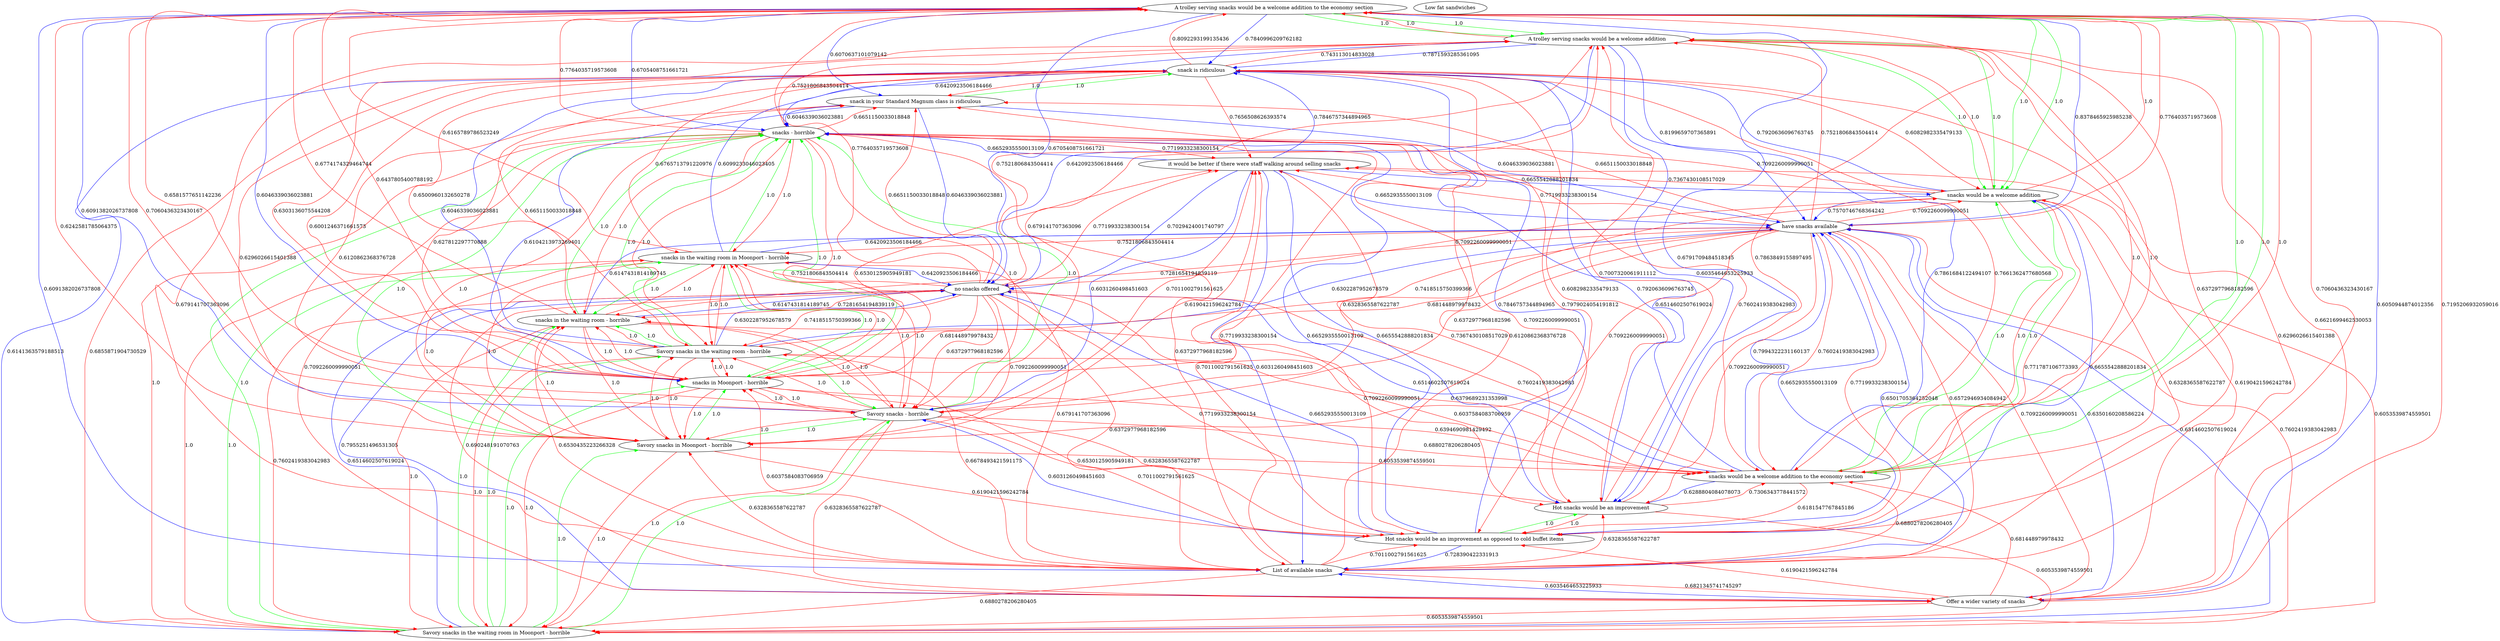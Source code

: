 digraph rawGraph {
"A trolley serving snacks would be a welcome addition to the economy section";"A trolley serving snacks would be a welcome addition";"snacks would be a welcome addition";"snacks would be a welcome addition to the economy section";"Hot snacks would be an improvement as opposed to cold buffet items";"Hot snacks would be an improvement";"List of available snacks";"Low fat sandwiches";"Offer a wider variety of snacks";"Savory snacks in the waiting room in Moonport - horrible";"Savory snacks in Moonport - horrible";"Savory snacks - horrible";"snacks - horrible";"snacks in Moonport - horrible";"Savory snacks in the waiting room - horrible";"snacks in the waiting room - horrible";"snacks in the waiting room in Moonport - horrible";"have snacks available";"it would be better if there were staff walking around selling snacks";"no snacks offered";"snack in your Standard Magnum class is ridiculous";"snack is ridiculous";"A trolley serving snacks would be a welcome addition to the economy section" -> "A trolley serving snacks would be a welcome addition" [label=1.0] [color=green]
"A trolley serving snacks would be a welcome addition" -> "snacks would be a welcome addition" [label=1.0] [color=green]
"A trolley serving snacks would be a welcome addition to the economy section" -> "snacks would be a welcome addition to the economy section" [label=1.0] [color=green]
"snacks would be a welcome addition to the economy section" -> "snacks would be a welcome addition" [label=1.0] [color=green]
"A trolley serving snacks would be a welcome addition to the economy section" -> "snacks would be a welcome addition" [label=1.0] [color=green]
"A trolley serving snacks would be a welcome addition to the economy section" -> "A trolley serving snacks would be a welcome addition" [label=1.0] [color=green]
"A trolley serving snacks would be a welcome addition" -> "snacks would be a welcome addition" [label=1.0] [color=green]
"A trolley serving snacks would be a welcome addition to the economy section" -> "snacks would be a welcome addition to the economy section" [label=1.0] [color=green]
"snacks would be a welcome addition to the economy section" -> "snacks would be a welcome addition" [label=1.0] [color=green]
"A trolley serving snacks would be a welcome addition to the economy section" -> "snacks would be a welcome addition" [label=1.0] [color=green]
"A trolley serving snacks would be a welcome addition" -> "A trolley serving snacks would be a welcome addition to the economy section" [label=1.0] [color=red]
"A trolley serving snacks would be a welcome addition" -> "snacks would be a welcome addition to the economy section" [label=1.0] [color=red]
"snacks would be a welcome addition" -> "A trolley serving snacks would be a welcome addition to the economy section" [label=1.0] [color=red]
"snacks would be a welcome addition" -> "A trolley serving snacks would be a welcome addition" [label=1.0] [color=red]
"snacks would be a welcome addition" -> "snacks would be a welcome addition to the economy section" [label=1.0] [color=red]
"snacks would be a welcome addition to the economy section" -> "A trolley serving snacks would be a welcome addition to the economy section" [label=1.0] [color=red]
"snacks would be a welcome addition to the economy section" -> "A trolley serving snacks would be a welcome addition" [label=1.0] [color=red]
"Hot snacks would be an improvement as opposed to cold buffet items" -> "Hot snacks would be an improvement" [label=1.0] [color=green]
"Hot snacks would be an improvement" -> "Hot snacks would be an improvement as opposed to cold buffet items" [label=1.0] [color=red]
"A trolley serving snacks would be a welcome addition to the economy section" -> "Hot snacks would be an improvement" [label=0.6791709484518345] [color=blue]
"A trolley serving snacks would be a welcome addition" -> "Hot snacks would be an improvement as opposed to cold buffet items" [label=0.6372977968182596] [color=red]
"A trolley serving snacks would be a welcome addition" -> "Hot snacks would be an improvement" [label=0.6035464653225933] [color=blue]
"snacks would be a welcome addition" -> "Hot snacks would be an improvement as opposed to cold buffet items" [label=0.771787106773393] [color=red]
"snacks would be a welcome addition to the economy section" -> "Hot snacks would be an improvement as opposed to cold buffet items" [label=0.6181547767845186] [color=red]
"snacks would be a welcome addition to the economy section" -> "Hot snacks would be an improvement" [label=0.6288804084078073] [color=blue]
"Hot snacks would be an improvement as opposed to cold buffet items" -> "snacks would be a welcome addition" [label=0.6655542888201834] [color=blue]
"Hot snacks would be an improvement" -> "A trolley serving snacks would be a welcome addition to the economy section" [label=0.7863849155897495] [color=red]
"Hot snacks would be an improvement" -> "A trolley serving snacks would be a welcome addition" [label=0.7007320061911112] [color=red]
"Hot snacks would be an improvement" -> "snacks would be a welcome addition to the economy section" [label=0.7306343778441572] [color=red]
"A trolley serving snacks would be a welcome addition to the economy section" -> "List of available snacks" [label=0.6091382026737808] [color=blue]
"Hot snacks would be an improvement as opposed to cold buffet items" -> "List of available snacks" [label=0.728390422331913] [color=blue]
"List of available snacks" -> "A trolley serving snacks would be a welcome addition to the economy section" [label=0.7060436323430167] [color=red]
"List of available snacks" -> "A trolley serving snacks would be a welcome addition" [label=0.679141707363096] [color=red]
"List of available snacks" -> "snacks would be a welcome addition" [label=0.6328365587622787] [color=red]
"List of available snacks" -> "snacks would be a welcome addition to the economy section" [label=0.6880278206280405] [color=red]
"List of available snacks" -> "Hot snacks would be an improvement as opposed to cold buffet items" [label=0.7011002791561625] [color=red]
"List of available snacks" -> "Hot snacks would be an improvement" [label=0.6328365587622787] [color=red]
"A trolley serving snacks would be a welcome addition to the economy section" -> "Offer a wider variety of snacks" [label=0.6050944874012356] [color=blue]
"List of available snacks" -> "Offer a wider variety of snacks" [label=0.6821345741745297] [color=red]
"Offer a wider variety of snacks" -> "A trolley serving snacks would be a welcome addition to the economy section" [label=0.7195206932059016] [color=red]
"Offer a wider variety of snacks" -> "A trolley serving snacks would be a welcome addition" [label=0.6621699462530053] [color=red]
"Offer a wider variety of snacks" -> "snacks would be a welcome addition to the economy section" [label=0.681448979978432] [color=red]
"Offer a wider variety of snacks" -> "Hot snacks would be an improvement as opposed to cold buffet items" [label=0.6190421596242784] [color=red]
"Offer a wider variety of snacks" -> "List of available snacks" [label=0.6035464653225933] [color=blue]
"Savory snacks in the waiting room in Moonport - horrible" -> "Savory snacks in Moonport - horrible" [label=1.0] [color=green]
"Savory snacks in Moonport - horrible" -> "Savory snacks - horrible" [label=1.0] [color=green]
"Savory snacks - horrible" -> "snacks - horrible" [label=1.0] [color=green]
"Savory snacks in Moonport - horrible" -> "snacks in Moonport - horrible" [label=1.0] [color=green]
"snacks in Moonport - horrible" -> "snacks - horrible" [label=1.0] [color=green]
"Savory snacks in the waiting room in Moonport - horrible" -> "Savory snacks in the waiting room - horrible" [label=1.0] [color=green]
"Savory snacks in the waiting room - horrible" -> "Savory snacks - horrible" [label=1.0] [color=green]
"Savory snacks in the waiting room - horrible" -> "snacks in the waiting room - horrible" [label=1.0] [color=green]
"snacks in the waiting room - horrible" -> "snacks - horrible" [label=1.0] [color=green]
"Savory snacks in the waiting room in Moonport - horrible" -> "snacks in the waiting room in Moonport - horrible" [label=1.0] [color=green]
"snacks in the waiting room in Moonport - horrible" -> "snacks in Moonport - horrible" [label=1.0] [color=green]
"snacks in the waiting room in Moonport - horrible" -> "snacks in the waiting room - horrible" [label=1.0] [color=green]
"Savory snacks in the waiting room in Moonport - horrible" -> "snacks in Moonport - horrible" [label=1.0] [color=green]
"Savory snacks in the waiting room in Moonport - horrible" -> "Savory snacks - horrible" [label=1.0] [color=green]
"Savory snacks in the waiting room in Moonport - horrible" -> "snacks in the waiting room - horrible" [label=1.0] [color=green]
"Savory snacks in Moonport - horrible" -> "snacks - horrible" [label=1.0] [color=green]
"Savory snacks in the waiting room - horrible" -> "snacks - horrible" [label=1.0] [color=green]
"snacks in the waiting room in Moonport - horrible" -> "snacks - horrible" [label=1.0] [color=green]
"Savory snacks in the waiting room in Moonport - horrible" -> "snacks - horrible" [label=1.0] [color=green]
"Savory snacks in Moonport - horrible" -> "Savory snacks in the waiting room in Moonport - horrible" [label=1.0] [color=red]
"Savory snacks in Moonport - horrible" -> "Savory snacks in the waiting room - horrible" [label=1.0] [color=red]
"Savory snacks in Moonport - horrible" -> "snacks in the waiting room - horrible" [label=1.0] [color=red]
"Savory snacks in Moonport - horrible" -> "snacks in the waiting room in Moonport - horrible" [label=1.0] [color=red]
"Savory snacks - horrible" -> "Savory snacks in the waiting room in Moonport - horrible" [label=1.0] [color=red]
"Savory snacks - horrible" -> "Savory snacks in Moonport - horrible" [label=1.0] [color=red]
"Savory snacks - horrible" -> "snacks in Moonport - horrible" [label=1.0] [color=red]
"Savory snacks - horrible" -> "Savory snacks in the waiting room - horrible" [label=1.0] [color=red]
"Savory snacks - horrible" -> "snacks in the waiting room - horrible" [label=1.0] [color=red]
"Savory snacks - horrible" -> "snacks in the waiting room in Moonport - horrible" [label=1.0] [color=red]
"snacks - horrible" -> "Savory snacks in the waiting room in Moonport - horrible" [label=1.0] [color=red]
"snacks - horrible" -> "Savory snacks in Moonport - horrible" [label=1.0] [color=red]
"snacks - horrible" -> "Savory snacks - horrible" [label=1.0] [color=red]
"snacks - horrible" -> "snacks in Moonport - horrible" [label=1.0] [color=red]
"snacks - horrible" -> "Savory snacks in the waiting room - horrible" [label=1.0] [color=red]
"snacks - horrible" -> "snacks in the waiting room - horrible" [label=1.0] [color=red]
"snacks - horrible" -> "snacks in the waiting room in Moonport - horrible" [label=1.0] [color=red]
"snacks in Moonport - horrible" -> "Savory snacks in the waiting room in Moonport - horrible" [label=1.0] [color=red]
"snacks in Moonport - horrible" -> "Savory snacks in Moonport - horrible" [label=1.0] [color=red]
"snacks in Moonport - horrible" -> "Savory snacks - horrible" [label=1.0] [color=red]
"snacks in Moonport - horrible" -> "Savory snacks in the waiting room - horrible" [label=1.0] [color=red]
"snacks in Moonport - horrible" -> "snacks in the waiting room - horrible" [label=1.0] [color=red]
"snacks in Moonport - horrible" -> "snacks in the waiting room in Moonport - horrible" [label=1.0] [color=red]
"Savory snacks in the waiting room - horrible" -> "Savory snacks in the waiting room in Moonport - horrible" [label=1.0] [color=red]
"Savory snacks in the waiting room - horrible" -> "Savory snacks in Moonport - horrible" [label=1.0] [color=red]
"Savory snacks in the waiting room - horrible" -> "snacks in Moonport - horrible" [label=1.0] [color=red]
"Savory snacks in the waiting room - horrible" -> "snacks in the waiting room in Moonport - horrible" [label=1.0] [color=red]
"snacks in the waiting room - horrible" -> "Savory snacks in the waiting room in Moonport - horrible" [label=1.0] [color=red]
"snacks in the waiting room - horrible" -> "Savory snacks in Moonport - horrible" [label=1.0] [color=red]
"snacks in the waiting room - horrible" -> "Savory snacks - horrible" [label=1.0] [color=red]
"snacks in the waiting room - horrible" -> "snacks in Moonport - horrible" [label=1.0] [color=red]
"snacks in the waiting room - horrible" -> "Savory snacks in the waiting room - horrible" [label=1.0] [color=red]
"snacks in the waiting room - horrible" -> "snacks in the waiting room in Moonport - horrible" [label=1.0] [color=red]
"snacks in the waiting room in Moonport - horrible" -> "Savory snacks in the waiting room in Moonport - horrible" [label=1.0] [color=red]
"snacks in the waiting room in Moonport - horrible" -> "Savory snacks in Moonport - horrible" [label=1.0] [color=red]
"snacks in the waiting room in Moonport - horrible" -> "Savory snacks - horrible" [label=1.0] [color=red]
"snacks in the waiting room in Moonport - horrible" -> "Savory snacks in the waiting room - horrible" [label=1.0] [color=red]
"A trolley serving snacks would be a welcome addition to the economy section" -> "Savory snacks - horrible" [label=0.6091382026737808] [color=blue]
"A trolley serving snacks would be a welcome addition to the economy section" -> "snacks - horrible" [label=0.6705408751661721] [color=blue]
"A trolley serving snacks would be a welcome addition" -> "snacks - horrible" [label=0.6420923506184466] [color=blue]
"snacks would be a welcome addition" -> "Savory snacks in the waiting room in Moonport - horrible" [label=0.6053539874559501] [color=red]
"snacks would be a welcome addition to the economy section" -> "snacks - horrible" [label=0.6514602507619024] [color=blue]
"Hot snacks would be an improvement as opposed to cold buffet items" -> "Savory snacks - horrible" [label=0.6031260498451603] [color=blue]
"Hot snacks would be an improvement as opposed to cold buffet items" -> "snacks - horrible" [label=0.6652935550013109] [color=blue]
"Hot snacks would be an improvement" -> "Savory snacks in the waiting room in Moonport - horrible" [label=0.6053539874559501] [color=red]
"List of available snacks" -> "Savory snacks in the waiting room in Moonport - horrible" [label=0.6880278206280405] [color=red]
"List of available snacks" -> "Savory snacks in Moonport - horrible" [label=0.6328365587622787] [color=red]
"List of available snacks" -> "snacks in Moonport - horrible" [label=0.6037584083706959] [color=red]
"List of available snacks" -> "Savory snacks in the waiting room - horrible" [label=0.6678493421591175] [color=red]
"List of available snacks" -> "snacks in the waiting room - horrible" [label=0.6530435223266328] [color=red]
"List of available snacks" -> "snacks in the waiting room in Moonport - horrible" [label=0.679141707363096] [color=red]
"Offer a wider variety of snacks" -> "Savory snacks in the waiting room in Moonport - horrible" [label=0.6053539874559501] [color=red]
"Savory snacks in Moonport - horrible" -> "A trolley serving snacks would be a welcome addition to the economy section" [label=0.6242581785064375] [color=red]
"Savory snacks in Moonport - horrible" -> "snacks would be a welcome addition to the economy section" [label=0.6053539874559501] [color=red]
"Savory snacks in Moonport - horrible" -> "Hot snacks would be an improvement as opposed to cold buffet items" [label=0.6190421596242784] [color=red]
"Savory snacks - horrible" -> "A trolley serving snacks would be a welcome addition to the economy section" [label=0.7060436323430167] [color=red]
"Savory snacks - horrible" -> "A trolley serving snacks would be a welcome addition" [label=0.679141707363096] [color=red]
"Savory snacks - horrible" -> "snacks would be a welcome addition" [label=0.6328365587622787] [color=red]
"Savory snacks - horrible" -> "snacks would be a welcome addition to the economy section" [label=0.6880278206280405] [color=red]
"Savory snacks - horrible" -> "Hot snacks would be an improvement as opposed to cold buffet items" [label=0.7011002791561625] [color=red]
"Savory snacks - horrible" -> "Hot snacks would be an improvement" [label=0.6328365587622787] [color=red]
"Savory snacks - horrible" -> "Offer a wider variety of snacks" [label=0.6328365587622787] [color=red]
"snacks - horrible" -> "A trolley serving snacks would be a welcome addition to the economy section" [label=0.7764035719573608] [color=red]
"snacks - horrible" -> "A trolley serving snacks would be a welcome addition" [label=0.7521806843504414] [color=red]
"snacks - horrible" -> "snacks would be a welcome addition" [label=0.7092260099990051] [color=red]
"snacks - horrible" -> "snacks would be a welcome addition to the economy section" [label=0.7602419383042983] [color=red]
"snacks - horrible" -> "Hot snacks would be an improvement as opposed to cold buffet items" [label=0.7719933238300154] [color=red]
"snacks - horrible" -> "Hot snacks would be an improvement" [label=0.7092260099990051] [color=red]
"snacks - horrible" -> "List of available snacks" [label=0.6372977968182596] [color=red]
"snacks - horrible" -> "Offer a wider variety of snacks" [label=0.7092260099990051] [color=red]
"snacks in Moonport - horrible" -> "A trolley serving snacks would be a welcome addition to the economy section" [label=0.6581577651142236] [color=red]
"snacks in Moonport - horrible" -> "A trolley serving snacks would be a welcome addition" [label=0.6303136075544208] [color=red]
"snacks in Moonport - horrible" -> "snacks would be a welcome addition to the economy section" [label=0.6394690981429492] [color=red]
"snacks in Moonport - horrible" -> "Hot snacks would be an improvement as opposed to cold buffet items" [label=0.6530125905949181] [color=red]
"Savory snacks in the waiting room - horrible" -> "A trolley serving snacks would be a welcome addition to the economy section" [label=0.6437805400788192] [color=red]
"Savory snacks in the waiting room - horrible" -> "snacks would be a welcome addition to the economy section" [label=0.6037584083706959] [color=red]
"snacks in the waiting room - horrible" -> "A trolley serving snacks would be a welcome addition to the economy section" [label=0.6774174329464744] [color=red]
"snacks in the waiting room - horrible" -> "snacks would be a welcome addition to the economy section" [label=0.6379689231353998] [color=red]
"snacks in the waiting room in Moonport - horrible" -> "A trolley serving snacks would be a welcome addition to the economy section" [label=0.6165789786523249] [color=red]
"A trolley serving snacks would be a welcome addition to the economy section" -> "have snacks available" [label=0.8378465925985238] [color=blue]
"A trolley serving snacks would be a welcome addition" -> "have snacks available" [label=0.8199659707365891] [color=blue]
"snacks would be a welcome addition" -> "have snacks available" [label=0.7570746768364242] [color=blue]
"snacks would be a welcome addition to the economy section" -> "have snacks available" [label=0.7994322231160137] [color=blue]
"Hot snacks would be an improvement as opposed to cold buffet items" -> "have snacks available" [label=0.6652935550013109] [color=blue]
"List of available snacks" -> "have snacks available" [label=0.6501705364252048] [color=blue]
"Offer a wider variety of snacks" -> "have snacks available" [label=0.6350160208586224] [color=blue]
"Savory snacks in the waiting room in Moonport - horrible" -> "have snacks available" [label=0.6514602507619024] [color=blue]
"Savory snacks in the waiting room - horrible" -> "have snacks available" [label=0.6302287952678579] [color=blue]
"snacks in the waiting room - horrible" -> "have snacks available" [label=0.6147431814189745] [color=blue]
"snacks in the waiting room in Moonport - horrible" -> "have snacks available" [label=0.6420923506184466] [color=blue]
"have snacks available" -> "A trolley serving snacks would be a welcome addition to the economy section" [label=0.7764035719573608] [color=red]
"have snacks available" -> "A trolley serving snacks would be a welcome addition" [label=0.7521806843504414] [color=red]
"have snacks available" -> "snacks would be a welcome addition" [label=0.7092260099990051] [color=red]
"have snacks available" -> "snacks would be a welcome addition to the economy section" [label=0.7602419383042983] [color=red]
"have snacks available" -> "Hot snacks would be an improvement as opposed to cold buffet items" [label=0.7719933238300154] [color=red]
"have snacks available" -> "Hot snacks would be an improvement" [label=0.7092260099990051] [color=red]
"have snacks available" -> "List of available snacks" [label=0.6572946934084942] [color=red]
"have snacks available" -> "Offer a wider variety of snacks" [label=0.7092260099990051] [color=red]
"have snacks available" -> "Savory snacks in the waiting room in Moonport - horrible" [label=0.7602419383042983] [color=red]
"have snacks available" -> "Savory snacks in Moonport - horrible" [label=0.7092260099990051] [color=red]
"have snacks available" -> "Savory snacks - horrible" [label=0.6372977968182596] [color=red]
"have snacks available" -> "snacks in Moonport - horrible" [label=0.681448979978432] [color=red]
"have snacks available" -> "Savory snacks in the waiting room - horrible" [label=0.7418515750399366] [color=red]
"have snacks available" -> "snacks in the waiting room - horrible" [label=0.7281654194839119] [color=red]
"have snacks available" -> "snacks in the waiting room in Moonport - horrible" [label=0.7521806843504414] [color=red]
"snacks would be a welcome addition" -> "it would be better if there were staff walking around selling snacks" [label=0.7367430108517029] [color=red]
"Hot snacks would be an improvement" -> "it would be better if there were staff walking around selling snacks" [label=0.7367430108517029] [color=red]
"List of available snacks" -> "it would be better if there were staff walking around selling snacks" [label=0.7011002791561625] [color=red]
"Offer a wider variety of snacks" -> "it would be better if there were staff walking around selling snacks" [label=0.6190421596242784] [color=red]
"Savory snacks in Moonport - horrible" -> "it would be better if there were staff walking around selling snacks" [label=0.6190421596242784] [color=red]
"Savory snacks - horrible" -> "it would be better if there were staff walking around selling snacks" [label=0.7011002791561625] [color=red]
"snacks - horrible" -> "it would be better if there were staff walking around selling snacks" [label=0.7719933238300154] [color=red]
"snacks in Moonport - horrible" -> "it would be better if there were staff walking around selling snacks" [label=0.6530125905949181] [color=red]
"have snacks available" -> "it would be better if there were staff walking around selling snacks" [label=0.7719933238300154] [color=red]
"it would be better if there were staff walking around selling snacks" -> "snacks would be a welcome addition" [label=0.6655542888201834] [color=blue]
"it would be better if there were staff walking around selling snacks" -> "Hot snacks would be an improvement" [label=0.6655542888201834] [color=blue]
"it would be better if there were staff walking around selling snacks" -> "List of available snacks" [label=0.6031260498451603] [color=blue]
"it would be better if there were staff walking around selling snacks" -> "Savory snacks - horrible" [label=0.6031260498451603] [color=blue]
"it would be better if there were staff walking around selling snacks" -> "snacks - horrible" [label=0.6652935550013109] [color=blue]
"it would be better if there were staff walking around selling snacks" -> "have snacks available" [label=0.6652935550013109] [color=blue]
"A trolley serving snacks would be a welcome addition to the economy section" -> "no snacks offered" [label=0.6705408751661721] [color=blue]
"A trolley serving snacks would be a welcome addition" -> "no snacks offered" [label=0.6420923506184466] [color=blue]
"snacks would be a welcome addition to the economy section" -> "no snacks offered" [label=0.6514602507619024] [color=blue]
"Hot snacks would be an improvement as opposed to cold buffet items" -> "no snacks offered" [label=0.6652935550013109] [color=blue]
"Offer a wider variety of snacks" -> "no snacks offered" [label=0.7955251496531305] [color=blue]
"Savory snacks in the waiting room in Moonport - horrible" -> "no snacks offered" [label=0.6514602507619024] [color=blue]
"Savory snacks in the waiting room - horrible" -> "no snacks offered" [label=0.6302287952678579] [color=blue]
"snacks in the waiting room - horrible" -> "no snacks offered" [label=0.6147431814189745] [color=blue]
"snacks in the waiting room in Moonport - horrible" -> "no snacks offered" [label=0.6420923506184466] [color=blue]
"it would be better if there were staff walking around selling snacks" -> "no snacks offered" [label=0.7029424001740797] [color=blue]
"no snacks offered" -> "A trolley serving snacks would be a welcome addition to the economy section" [label=0.7764035719573608] [color=red]
"no snacks offered" -> "A trolley serving snacks would be a welcome addition" [label=0.7521806843504414] [color=red]
"no snacks offered" -> "snacks would be a welcome addition" [label=0.7092260099990051] [color=red]
"no snacks offered" -> "snacks would be a welcome addition to the economy section" [label=0.7602419383042983] [color=red]
"no snacks offered" -> "Hot snacks would be an improvement as opposed to cold buffet items" [label=0.7719933238300154] [color=red]
"no snacks offered" -> "Hot snacks would be an improvement" [label=0.7092260099990051] [color=red]
"no snacks offered" -> "List of available snacks" [label=0.6372977968182596] [color=red]
"no snacks offered" -> "Offer a wider variety of snacks" [label=0.690248191070763] [color=red]
"no snacks offered" -> "Savory snacks in the waiting room in Moonport - horrible" [label=0.7602419383042983] [color=red]
"no snacks offered" -> "Savory snacks in Moonport - horrible" [label=0.7092260099990051] [color=red]
"no snacks offered" -> "Savory snacks - horrible" [label=0.6372977968182596] [color=red]
"no snacks offered" -> "snacks in Moonport - horrible" [label=0.681448979978432] [color=red]
"no snacks offered" -> "Savory snacks in the waiting room - horrible" [label=0.7418515750399366] [color=red]
"no snacks offered" -> "snacks in the waiting room - horrible" [label=0.7281654194839119] [color=red]
"no snacks offered" -> "snacks in the waiting room in Moonport - horrible" [label=0.7521806843504414] [color=red]
"no snacks offered" -> "it would be better if there were staff walking around selling snacks" [label=0.7719933238300154] [color=red]
"snack in your Standard Magnum class is ridiculous" -> "snack is ridiculous" [label=1.0] [color=green]
"snack is ridiculous" -> "snack in your Standard Magnum class is ridiculous" [label=1.0] [color=red]
"A trolley serving snacks would be a welcome addition to the economy section" -> "snack in your Standard Magnum class is ridiculous" [label=0.6070637101079142] [color=blue]
"A trolley serving snacks would be a welcome addition to the economy section" -> "snack is ridiculous" [label=0.7840996209762182] [color=blue]
"A trolley serving snacks would be a welcome addition" -> "snack is ridiculous" [label=0.7871593285361095] [color=blue]
"snacks would be a welcome addition" -> "snack is ridiculous" [label=0.7920636096763745] [color=blue]
"snacks would be a welcome addition to the economy section" -> "snack is ridiculous" [label=0.7861684122494107] [color=blue]
"Hot snacks would be an improvement as opposed to cold buffet items" -> "snack is ridiculous" [label=0.7846757344894965] [color=blue]
"Hot snacks would be an improvement" -> "snack is ridiculous" [label=0.7920636096763745] [color=blue]
"List of available snacks" -> "snack in your Standard Magnum class is ridiculous" [label=0.6120862368376728] [color=red]
"Savory snacks in the waiting room in Moonport - horrible" -> "snack is ridiculous" [label=0.6141363579188513] [color=blue]
"Savory snacks - horrible" -> "snack in your Standard Magnum class is ridiculous" [label=0.6120862368376728] [color=red]
"snacks - horrible" -> "snack in your Standard Magnum class is ridiculous" [label=0.6651150033018848] [color=red]
"snacks in Moonport - horrible" -> "snack in your Standard Magnum class is ridiculous" [label=0.627812297770888] [color=red]
"Savory snacks in the waiting room - horrible" -> "snack is ridiculous" [label=0.6046339036023881] [color=blue]
"snacks in the waiting room in Moonport - horrible" -> "snack is ridiculous" [label=0.6099233046023405] [color=blue]
"have snacks available" -> "snack in your Standard Magnum class is ridiculous" [label=0.6651150033018848] [color=red]
"it would be better if there were staff walking around selling snacks" -> "snack is ridiculous" [label=0.7846757344894965] [color=blue]
"no snacks offered" -> "snack in your Standard Magnum class is ridiculous" [label=0.6651150033018848] [color=red]
"snack in your Standard Magnum class is ridiculous" -> "snacks - horrible" [label=0.6046339036023881] [color=blue]
"snack in your Standard Magnum class is ridiculous" -> "snacks in Moonport - horrible" [label=0.6104213973269401] [color=blue]
"snack in your Standard Magnum class is ridiculous" -> "have snacks available" [label=0.6046339036023881] [color=blue]
"snack in your Standard Magnum class is ridiculous" -> "no snacks offered" [label=0.6046339036023881] [color=blue]
"snack is ridiculous" -> "A trolley serving snacks would be a welcome addition to the economy section" [label=0.8092293199135436] [color=red]
"snack is ridiculous" -> "A trolley serving snacks would be a welcome addition" [label=0.743113014833028] [color=red]
"snack is ridiculous" -> "snacks would be a welcome addition" [label=0.6082982335479133] [color=red]
"snack is ridiculous" -> "snacks would be a welcome addition to the economy section" [label=0.7661362477680568] [color=red]
"snack is ridiculous" -> "Hot snacks would be an improvement as opposed to cold buffet items" [label=0.7979024054191812] [color=red]
"snack is ridiculous" -> "Hot snacks would be an improvement" [label=0.6082982335479133] [color=red]
"snack is ridiculous" -> "Offer a wider variety of snacks" [label=0.6296026615401388] [color=red]
"snack is ridiculous" -> "Savory snacks in the waiting room in Moonport - horrible" [label=0.6855871904730529] [color=red]
"snack is ridiculous" -> "Savory snacks in Moonport - horrible" [label=0.6296026615401388] [color=red]
"snack is ridiculous" -> "snacks in Moonport - horrible" [label=0.6001246371661573] [color=red]
"snack is ridiculous" -> "Savory snacks in the waiting room - horrible" [label=0.6651150033018848] [color=red]
"snack is ridiculous" -> "snacks in the waiting room - horrible" [label=0.6500960132650278] [color=red]
"snack is ridiculous" -> "snacks in the waiting room in Moonport - horrible" [label=0.6765713791220976] [color=red]
"snack is ridiculous" -> "it would be better if there were staff walking around selling snacks" [label=0.7656508626393574] [color=red]
"A trolley serving snacks would be a welcome addition to the economy section" -> "snacks in Moonport - horrible" [label=0.6046339036023881] [color=blue]
}